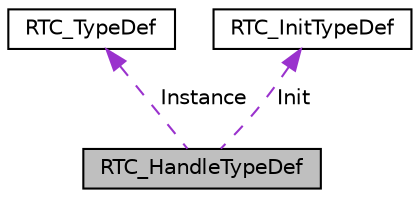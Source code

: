 digraph "RTC_HandleTypeDef"
{
 // LATEX_PDF_SIZE
  edge [fontname="Helvetica",fontsize="10",labelfontname="Helvetica",labelfontsize="10"];
  node [fontname="Helvetica",fontsize="10",shape=record];
  Node1 [label="RTC_HandleTypeDef",height=0.2,width=0.4,color="black", fillcolor="grey75", style="filled", fontcolor="black",tooltip="RTC Handle Structure definition."];
  Node2 -> Node1 [dir="back",color="darkorchid3",fontsize="10",style="dashed",label=" Instance" ,fontname="Helvetica"];
  Node2 [label="RTC_TypeDef",height=0.2,width=0.4,color="black", fillcolor="white", style="filled",URL="$struct_r_t_c___type_def.html",tooltip="Real-Time Clock."];
  Node3 -> Node1 [dir="back",color="darkorchid3",fontsize="10",style="dashed",label=" Init" ,fontname="Helvetica"];
  Node3 [label="RTC_InitTypeDef",height=0.2,width=0.4,color="black", fillcolor="white", style="filled",URL="$struct_r_t_c___init_type_def.html",tooltip="RTC Configuration Structure definition."];
}
